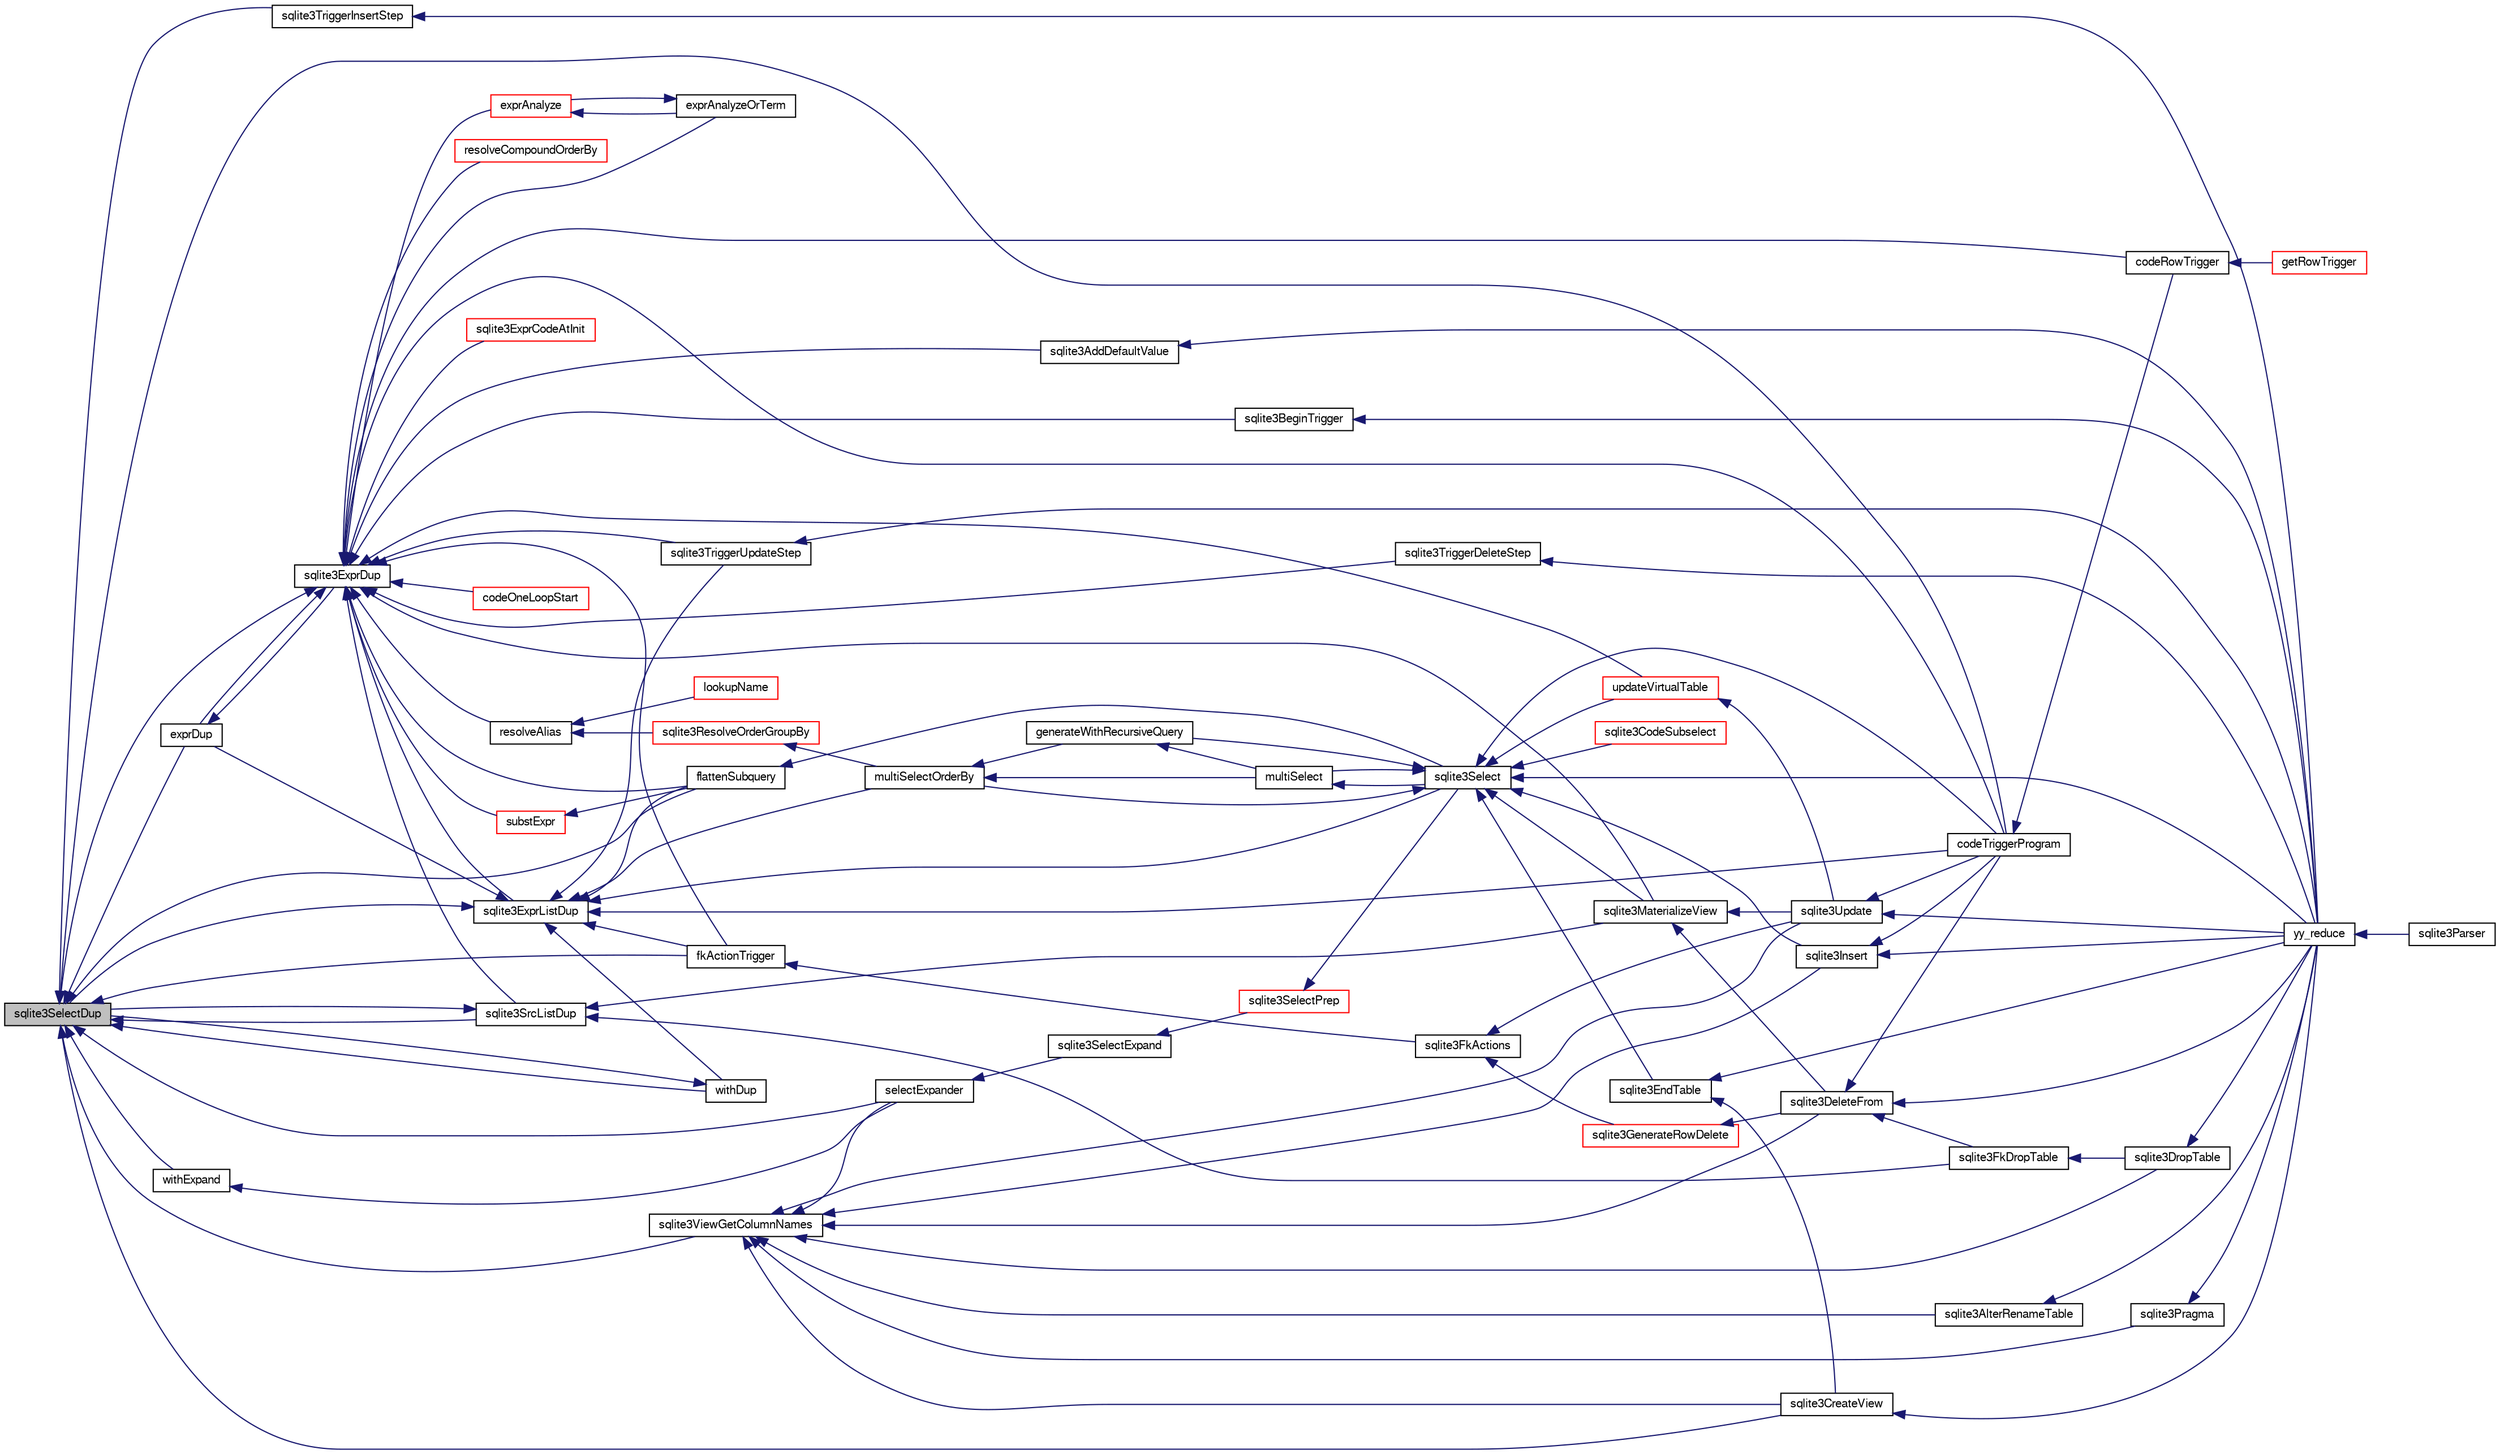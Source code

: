 digraph "sqlite3SelectDup"
{
  edge [fontname="FreeSans",fontsize="10",labelfontname="FreeSans",labelfontsize="10"];
  node [fontname="FreeSans",fontsize="10",shape=record];
  rankdir="LR";
  Node697387 [label="sqlite3SelectDup",height=0.2,width=0.4,color="black", fillcolor="grey75", style="filled", fontcolor="black"];
  Node697387 -> Node697388 [dir="back",color="midnightblue",fontsize="10",style="solid",fontname="FreeSans"];
  Node697388 [label="exprDup",height=0.2,width=0.4,color="black", fillcolor="white", style="filled",URL="$sqlite3_8c.html#a89f473c64253ae0a76749f543466a05a"];
  Node697388 -> Node697389 [dir="back",color="midnightblue",fontsize="10",style="solid",fontname="FreeSans"];
  Node697389 [label="sqlite3ExprDup",height=0.2,width=0.4,color="black", fillcolor="white", style="filled",URL="$sqlite3_8c.html#a509095508224c9f99698d86205234209"];
  Node697389 -> Node697390 [dir="back",color="midnightblue",fontsize="10",style="solid",fontname="FreeSans"];
  Node697390 [label="resolveAlias",height=0.2,width=0.4,color="black", fillcolor="white", style="filled",URL="$sqlite3_8c.html#af5aa683bef5c0eff80a792aa8a968167"];
  Node697390 -> Node697391 [dir="back",color="midnightblue",fontsize="10",style="solid",fontname="FreeSans"];
  Node697391 [label="lookupName",height=0.2,width=0.4,color="red", fillcolor="white", style="filled",URL="$sqlite3_8c.html#a9ee032f52b5e8bb82a72b574af904999"];
  Node697390 -> Node697477 [dir="back",color="midnightblue",fontsize="10",style="solid",fontname="FreeSans"];
  Node697477 [label="sqlite3ResolveOrderGroupBy",height=0.2,width=0.4,color="red", fillcolor="white", style="filled",URL="$sqlite3_8c.html#a2a1f1cd476b6007d2b2b0a9160dfb1eb"];
  Node697477 -> Node697456 [dir="back",color="midnightblue",fontsize="10",style="solid",fontname="FreeSans"];
  Node697456 [label="multiSelectOrderBy",height=0.2,width=0.4,color="black", fillcolor="white", style="filled",URL="$sqlite3_8c.html#afcdb8488c6f4dfdadaf9f04bca35b808"];
  Node697456 -> Node697454 [dir="back",color="midnightblue",fontsize="10",style="solid",fontname="FreeSans"];
  Node697454 [label="generateWithRecursiveQuery",height=0.2,width=0.4,color="black", fillcolor="white", style="filled",URL="$sqlite3_8c.html#ade2c3663fa9c3b9676507984b9483942"];
  Node697454 -> Node697455 [dir="back",color="midnightblue",fontsize="10",style="solid",fontname="FreeSans"];
  Node697455 [label="multiSelect",height=0.2,width=0.4,color="black", fillcolor="white", style="filled",URL="$sqlite3_8c.html#a6456c61f3d9b2389738753cedfa24fa7"];
  Node697455 -> Node697423 [dir="back",color="midnightblue",fontsize="10",style="solid",fontname="FreeSans"];
  Node697423 [label="sqlite3Select",height=0.2,width=0.4,color="black", fillcolor="white", style="filled",URL="$sqlite3_8c.html#a2465ee8c956209ba4b272477b7c21a45"];
  Node697423 -> Node697424 [dir="back",color="midnightblue",fontsize="10",style="solid",fontname="FreeSans"];
  Node697424 [label="sqlite3CodeSubselect",height=0.2,width=0.4,color="red", fillcolor="white", style="filled",URL="$sqlite3_8c.html#aa69b46d2204a1d1b110107a1be12ee0c"];
  Node697423 -> Node697400 [dir="back",color="midnightblue",fontsize="10",style="solid",fontname="FreeSans"];
  Node697400 [label="sqlite3EndTable",height=0.2,width=0.4,color="black", fillcolor="white", style="filled",URL="$sqlite3_8c.html#a7b5f2c66c0f0b6f819d970ca389768b0"];
  Node697400 -> Node697401 [dir="back",color="midnightblue",fontsize="10",style="solid",fontname="FreeSans"];
  Node697401 [label="sqlite3CreateView",height=0.2,width=0.4,color="black", fillcolor="white", style="filled",URL="$sqlite3_8c.html#a9d85cb00ff71dee5cd9a019503a6982e"];
  Node697401 -> Node697402 [dir="back",color="midnightblue",fontsize="10",style="solid",fontname="FreeSans"];
  Node697402 [label="yy_reduce",height=0.2,width=0.4,color="black", fillcolor="white", style="filled",URL="$sqlite3_8c.html#a7c419a9b25711c666a9a2449ef377f14"];
  Node697402 -> Node697403 [dir="back",color="midnightblue",fontsize="10",style="solid",fontname="FreeSans"];
  Node697403 [label="sqlite3Parser",height=0.2,width=0.4,color="black", fillcolor="white", style="filled",URL="$sqlite3_8c.html#a0327d71a5fabe0b6a343d78a2602e72a"];
  Node697400 -> Node697402 [dir="back",color="midnightblue",fontsize="10",style="solid",fontname="FreeSans"];
  Node697423 -> Node697472 [dir="back",color="midnightblue",fontsize="10",style="solid",fontname="FreeSans"];
  Node697472 [label="sqlite3MaterializeView",height=0.2,width=0.4,color="black", fillcolor="white", style="filled",URL="$sqlite3_8c.html#a4557984b0b75f998fb0c3f231c9b1def"];
  Node697472 -> Node697407 [dir="back",color="midnightblue",fontsize="10",style="solid",fontname="FreeSans"];
  Node697407 [label="sqlite3DeleteFrom",height=0.2,width=0.4,color="black", fillcolor="white", style="filled",URL="$sqlite3_8c.html#ab9b4b45349188b49eabb23f94608a091"];
  Node697407 -> Node697408 [dir="back",color="midnightblue",fontsize="10",style="solid",fontname="FreeSans"];
  Node697408 [label="sqlite3FkDropTable",height=0.2,width=0.4,color="black", fillcolor="white", style="filled",URL="$sqlite3_8c.html#a1218c6fc74e89152ceaa4760e82f5ef9"];
  Node697408 -> Node697406 [dir="back",color="midnightblue",fontsize="10",style="solid",fontname="FreeSans"];
  Node697406 [label="sqlite3DropTable",height=0.2,width=0.4,color="black", fillcolor="white", style="filled",URL="$sqlite3_8c.html#a5534f77364b5568783c0e50db3c9defb"];
  Node697406 -> Node697402 [dir="back",color="midnightblue",fontsize="10",style="solid",fontname="FreeSans"];
  Node697407 -> Node697409 [dir="back",color="midnightblue",fontsize="10",style="solid",fontname="FreeSans"];
  Node697409 [label="codeTriggerProgram",height=0.2,width=0.4,color="black", fillcolor="white", style="filled",URL="$sqlite3_8c.html#a120801f59d9281d201d2ff4b2606836e"];
  Node697409 -> Node697410 [dir="back",color="midnightblue",fontsize="10",style="solid",fontname="FreeSans"];
  Node697410 [label="codeRowTrigger",height=0.2,width=0.4,color="black", fillcolor="white", style="filled",URL="$sqlite3_8c.html#a463cea5aaaf388b560b206570a0022fc"];
  Node697410 -> Node697411 [dir="back",color="midnightblue",fontsize="10",style="solid",fontname="FreeSans"];
  Node697411 [label="getRowTrigger",height=0.2,width=0.4,color="red", fillcolor="white", style="filled",URL="$sqlite3_8c.html#a69626ef20b540d1a2b19cf56f3f45689"];
  Node697407 -> Node697402 [dir="back",color="midnightblue",fontsize="10",style="solid",fontname="FreeSans"];
  Node697472 -> Node697417 [dir="back",color="midnightblue",fontsize="10",style="solid",fontname="FreeSans"];
  Node697417 [label="sqlite3Update",height=0.2,width=0.4,color="black", fillcolor="white", style="filled",URL="$sqlite3_8c.html#ac5aa67c46e8cc8174566fabe6809fafa"];
  Node697417 -> Node697409 [dir="back",color="midnightblue",fontsize="10",style="solid",fontname="FreeSans"];
  Node697417 -> Node697402 [dir="back",color="midnightblue",fontsize="10",style="solid",fontname="FreeSans"];
  Node697423 -> Node697416 [dir="back",color="midnightblue",fontsize="10",style="solid",fontname="FreeSans"];
  Node697416 [label="sqlite3Insert",height=0.2,width=0.4,color="black", fillcolor="white", style="filled",URL="$sqlite3_8c.html#a5b17c9c2000bae6bdff8e6be48d7dc2b"];
  Node697416 -> Node697409 [dir="back",color="midnightblue",fontsize="10",style="solid",fontname="FreeSans"];
  Node697416 -> Node697402 [dir="back",color="midnightblue",fontsize="10",style="solid",fontname="FreeSans"];
  Node697423 -> Node697454 [dir="back",color="midnightblue",fontsize="10",style="solid",fontname="FreeSans"];
  Node697423 -> Node697455 [dir="back",color="midnightblue",fontsize="10",style="solid",fontname="FreeSans"];
  Node697423 -> Node697456 [dir="back",color="midnightblue",fontsize="10",style="solid",fontname="FreeSans"];
  Node697423 -> Node697409 [dir="back",color="midnightblue",fontsize="10",style="solid",fontname="FreeSans"];
  Node697423 -> Node697473 [dir="back",color="midnightblue",fontsize="10",style="solid",fontname="FreeSans"];
  Node697473 [label="updateVirtualTable",height=0.2,width=0.4,color="red", fillcolor="white", style="filled",URL="$sqlite3_8c.html#a740220531db9293c39a2cdd7da3f74e1"];
  Node697473 -> Node697417 [dir="back",color="midnightblue",fontsize="10",style="solid",fontname="FreeSans"];
  Node697423 -> Node697402 [dir="back",color="midnightblue",fontsize="10",style="solid",fontname="FreeSans"];
  Node697456 -> Node697455 [dir="back",color="midnightblue",fontsize="10",style="solid",fontname="FreeSans"];
  Node697389 -> Node697395 [dir="back",color="midnightblue",fontsize="10",style="solid",fontname="FreeSans"];
  Node697395 [label="resolveCompoundOrderBy",height=0.2,width=0.4,color="red", fillcolor="white", style="filled",URL="$sqlite3_8c.html#a462c5aa49cfd6aad6a92fa60ddefc569"];
  Node697389 -> Node697388 [dir="back",color="midnightblue",fontsize="10",style="solid",fontname="FreeSans"];
  Node697389 -> Node697478 [dir="back",color="midnightblue",fontsize="10",style="solid",fontname="FreeSans"];
  Node697478 [label="sqlite3ExprListDup",height=0.2,width=0.4,color="black", fillcolor="white", style="filled",URL="$sqlite3_8c.html#abfb0903f2fc516fcceec37b3489d528c"];
  Node697478 -> Node697388 [dir="back",color="midnightblue",fontsize="10",style="solid",fontname="FreeSans"];
  Node697478 -> Node697479 [dir="back",color="midnightblue",fontsize="10",style="solid",fontname="FreeSans"];
  Node697479 [label="withDup",height=0.2,width=0.4,color="black", fillcolor="white", style="filled",URL="$sqlite3_8c.html#a3f4d4194e35fd64b629b1533c50ffd7a"];
  Node697479 -> Node697387 [dir="back",color="midnightblue",fontsize="10",style="solid",fontname="FreeSans"];
  Node697478 -> Node697387 [dir="back",color="midnightblue",fontsize="10",style="solid",fontname="FreeSans"];
  Node697478 -> Node697480 [dir="back",color="midnightblue",fontsize="10",style="solid",fontname="FreeSans"];
  Node697480 [label="fkActionTrigger",height=0.2,width=0.4,color="black", fillcolor="white", style="filled",URL="$sqlite3_8c.html#a45d66e3277860bacad58eb6296680c8e"];
  Node697480 -> Node697413 [dir="back",color="midnightblue",fontsize="10",style="solid",fontname="FreeSans"];
  Node697413 [label="sqlite3FkActions",height=0.2,width=0.4,color="black", fillcolor="white", style="filled",URL="$sqlite3_8c.html#a39159bd1623724946c22355ba7f3ef90"];
  Node697413 -> Node697414 [dir="back",color="midnightblue",fontsize="10",style="solid",fontname="FreeSans"];
  Node697414 [label="sqlite3GenerateRowDelete",height=0.2,width=0.4,color="red", fillcolor="white", style="filled",URL="$sqlite3_8c.html#a2c76cbf3027fc18fdbb8cb4cd96b77d9"];
  Node697414 -> Node697407 [dir="back",color="midnightblue",fontsize="10",style="solid",fontname="FreeSans"];
  Node697413 -> Node697417 [dir="back",color="midnightblue",fontsize="10",style="solid",fontname="FreeSans"];
  Node697478 -> Node697456 [dir="back",color="midnightblue",fontsize="10",style="solid",fontname="FreeSans"];
  Node697478 -> Node697481 [dir="back",color="midnightblue",fontsize="10",style="solid",fontname="FreeSans"];
  Node697481 [label="flattenSubquery",height=0.2,width=0.4,color="black", fillcolor="white", style="filled",URL="$sqlite3_8c.html#aa7dcde293e634ad09c4d76c16a640491"];
  Node697481 -> Node697423 [dir="back",color="midnightblue",fontsize="10",style="solid",fontname="FreeSans"];
  Node697478 -> Node697423 [dir="back",color="midnightblue",fontsize="10",style="solid",fontname="FreeSans"];
  Node697478 -> Node697482 [dir="back",color="midnightblue",fontsize="10",style="solid",fontname="FreeSans"];
  Node697482 [label="sqlite3TriggerUpdateStep",height=0.2,width=0.4,color="black", fillcolor="white", style="filled",URL="$sqlite3_8c.html#a747552fbad2050589d779b2baee13941"];
  Node697482 -> Node697402 [dir="back",color="midnightblue",fontsize="10",style="solid",fontname="FreeSans"];
  Node697478 -> Node697409 [dir="back",color="midnightblue",fontsize="10",style="solid",fontname="FreeSans"];
  Node697389 -> Node697483 [dir="back",color="midnightblue",fontsize="10",style="solid",fontname="FreeSans"];
  Node697483 [label="sqlite3SrcListDup",height=0.2,width=0.4,color="black", fillcolor="white", style="filled",URL="$sqlite3_8c.html#a915ece76ebeede6852f63a447753ef9f"];
  Node697483 -> Node697387 [dir="back",color="midnightblue",fontsize="10",style="solid",fontname="FreeSans"];
  Node697483 -> Node697472 [dir="back",color="midnightblue",fontsize="10",style="solid",fontname="FreeSans"];
  Node697483 -> Node697408 [dir="back",color="midnightblue",fontsize="10",style="solid",fontname="FreeSans"];
  Node697389 -> Node697387 [dir="back",color="midnightblue",fontsize="10",style="solid",fontname="FreeSans"];
  Node697389 -> Node697484 [dir="back",color="midnightblue",fontsize="10",style="solid",fontname="FreeSans"];
  Node697484 [label="sqlite3ExprCodeAtInit",height=0.2,width=0.4,color="red", fillcolor="white", style="filled",URL="$sqlite3_8c.html#ac95e17399015e079099a882989e125c1"];
  Node697389 -> Node697485 [dir="back",color="midnightblue",fontsize="10",style="solid",fontname="FreeSans"];
  Node697485 [label="sqlite3AddDefaultValue",height=0.2,width=0.4,color="black", fillcolor="white", style="filled",URL="$sqlite3_8c.html#a0c9a36f669a7f33ff5e2db5d8586ef6b"];
  Node697485 -> Node697402 [dir="back",color="midnightblue",fontsize="10",style="solid",fontname="FreeSans"];
  Node697389 -> Node697472 [dir="back",color="midnightblue",fontsize="10",style="solid",fontname="FreeSans"];
  Node697389 -> Node697480 [dir="back",color="midnightblue",fontsize="10",style="solid",fontname="FreeSans"];
  Node697389 -> Node697486 [dir="back",color="midnightblue",fontsize="10",style="solid",fontname="FreeSans"];
  Node697486 [label="substExpr",height=0.2,width=0.4,color="red", fillcolor="white", style="filled",URL="$sqlite3_8c.html#a7e30cc0ad46f01288c342a4e378d9484"];
  Node697486 -> Node697481 [dir="back",color="midnightblue",fontsize="10",style="solid",fontname="FreeSans"];
  Node697389 -> Node697481 [dir="back",color="midnightblue",fontsize="10",style="solid",fontname="FreeSans"];
  Node697389 -> Node697489 [dir="back",color="midnightblue",fontsize="10",style="solid",fontname="FreeSans"];
  Node697489 [label="sqlite3BeginTrigger",height=0.2,width=0.4,color="black", fillcolor="white", style="filled",URL="$sqlite3_8c.html#ac20a731dbd52edec68a09962c7f39a4c"];
  Node697489 -> Node697402 [dir="back",color="midnightblue",fontsize="10",style="solid",fontname="FreeSans"];
  Node697389 -> Node697482 [dir="back",color="midnightblue",fontsize="10",style="solid",fontname="FreeSans"];
  Node697389 -> Node697490 [dir="back",color="midnightblue",fontsize="10",style="solid",fontname="FreeSans"];
  Node697490 [label="sqlite3TriggerDeleteStep",height=0.2,width=0.4,color="black", fillcolor="white", style="filled",URL="$sqlite3_8c.html#a7f1bcb4e2de5e641f2c286d27348f823"];
  Node697490 -> Node697402 [dir="back",color="midnightblue",fontsize="10",style="solid",fontname="FreeSans"];
  Node697389 -> Node697409 [dir="back",color="midnightblue",fontsize="10",style="solid",fontname="FreeSans"];
  Node697389 -> Node697410 [dir="back",color="midnightblue",fontsize="10",style="solid",fontname="FreeSans"];
  Node697389 -> Node697473 [dir="back",color="midnightblue",fontsize="10",style="solid",fontname="FreeSans"];
  Node697389 -> Node697469 [dir="back",color="midnightblue",fontsize="10",style="solid",fontname="FreeSans"];
  Node697469 [label="exprAnalyzeOrTerm",height=0.2,width=0.4,color="black", fillcolor="white", style="filled",URL="$sqlite3_8c.html#ab95cabd8b51cb2291b5bef0c4a3776d2"];
  Node697469 -> Node697462 [dir="back",color="midnightblue",fontsize="10",style="solid",fontname="FreeSans"];
  Node697462 [label="exprAnalyze",height=0.2,width=0.4,color="red", fillcolor="white", style="filled",URL="$sqlite3_8c.html#acb10e48c9a4184a4edd9bfd5b14ad0b7"];
  Node697462 -> Node697469 [dir="back",color="midnightblue",fontsize="10",style="solid",fontname="FreeSans"];
  Node697389 -> Node697462 [dir="back",color="midnightblue",fontsize="10",style="solid",fontname="FreeSans"];
  Node697389 -> Node697445 [dir="back",color="midnightblue",fontsize="10",style="solid",fontname="FreeSans"];
  Node697445 [label="codeOneLoopStart",height=0.2,width=0.4,color="red", fillcolor="white", style="filled",URL="$sqlite3_8c.html#aa868875120b151c169cc79139ed6e008"];
  Node697387 -> Node697479 [dir="back",color="midnightblue",fontsize="10",style="solid",fontname="FreeSans"];
  Node697387 -> Node697483 [dir="back",color="midnightblue",fontsize="10",style="solid",fontname="FreeSans"];
  Node697387 -> Node697401 [dir="back",color="midnightblue",fontsize="10",style="solid",fontname="FreeSans"];
  Node697387 -> Node697404 [dir="back",color="midnightblue",fontsize="10",style="solid",fontname="FreeSans"];
  Node697404 [label="sqlite3ViewGetColumnNames",height=0.2,width=0.4,color="black", fillcolor="white", style="filled",URL="$sqlite3_8c.html#aebc7cd8d9e2bd174ae0a60363d3f6ce8"];
  Node697404 -> Node697405 [dir="back",color="midnightblue",fontsize="10",style="solid",fontname="FreeSans"];
  Node697405 [label="sqlite3AlterRenameTable",height=0.2,width=0.4,color="black", fillcolor="white", style="filled",URL="$sqlite3_8c.html#aa5cfdb507ff74e559f2efb0318c96d2c"];
  Node697405 -> Node697402 [dir="back",color="midnightblue",fontsize="10",style="solid",fontname="FreeSans"];
  Node697404 -> Node697401 [dir="back",color="midnightblue",fontsize="10",style="solid",fontname="FreeSans"];
  Node697404 -> Node697406 [dir="back",color="midnightblue",fontsize="10",style="solid",fontname="FreeSans"];
  Node697404 -> Node697407 [dir="back",color="midnightblue",fontsize="10",style="solid",fontname="FreeSans"];
  Node697404 -> Node697416 [dir="back",color="midnightblue",fontsize="10",style="solid",fontname="FreeSans"];
  Node697404 -> Node697420 [dir="back",color="midnightblue",fontsize="10",style="solid",fontname="FreeSans"];
  Node697420 [label="sqlite3Pragma",height=0.2,width=0.4,color="black", fillcolor="white", style="filled",URL="$sqlite3_8c.html#a111391370f58f8e6a6eca51fd34d62ed"];
  Node697420 -> Node697402 [dir="back",color="midnightblue",fontsize="10",style="solid",fontname="FreeSans"];
  Node697404 -> Node697421 [dir="back",color="midnightblue",fontsize="10",style="solid",fontname="FreeSans"];
  Node697421 [label="selectExpander",height=0.2,width=0.4,color="black", fillcolor="white", style="filled",URL="$sqlite3_8c.html#abee977318fbf74531340c6e41b0ca953"];
  Node697421 -> Node697422 [dir="back",color="midnightblue",fontsize="10",style="solid",fontname="FreeSans"];
  Node697422 [label="sqlite3SelectExpand",height=0.2,width=0.4,color="black", fillcolor="white", style="filled",URL="$sqlite3_8c.html#ae55acd1d8219505e629c2148950fa3de"];
  Node697422 -> Node697398 [dir="back",color="midnightblue",fontsize="10",style="solid",fontname="FreeSans"];
  Node697398 [label="sqlite3SelectPrep",height=0.2,width=0.4,color="red", fillcolor="white", style="filled",URL="$sqlite3_8c.html#aa4385bd53c0a43dea72fbc23cc78e1c6"];
  Node697398 -> Node697423 [dir="back",color="midnightblue",fontsize="10",style="solid",fontname="FreeSans"];
  Node697404 -> Node697417 [dir="back",color="midnightblue",fontsize="10",style="solid",fontname="FreeSans"];
  Node697387 -> Node697480 [dir="back",color="midnightblue",fontsize="10",style="solid",fontname="FreeSans"];
  Node697387 -> Node697481 [dir="back",color="midnightblue",fontsize="10",style="solid",fontname="FreeSans"];
  Node697387 -> Node697491 [dir="back",color="midnightblue",fontsize="10",style="solid",fontname="FreeSans"];
  Node697491 [label="withExpand",height=0.2,width=0.4,color="black", fillcolor="white", style="filled",URL="$sqlite3_8c.html#abfe30ddf22391eeda2da9ba60c23bf0b"];
  Node697491 -> Node697421 [dir="back",color="midnightblue",fontsize="10",style="solid",fontname="FreeSans"];
  Node697387 -> Node697421 [dir="back",color="midnightblue",fontsize="10",style="solid",fontname="FreeSans"];
  Node697387 -> Node697492 [dir="back",color="midnightblue",fontsize="10",style="solid",fontname="FreeSans"];
  Node697492 [label="sqlite3TriggerInsertStep",height=0.2,width=0.4,color="black", fillcolor="white", style="filled",URL="$sqlite3_8c.html#a7204c378dad0dfefd6ab40c3d9508c64"];
  Node697492 -> Node697402 [dir="back",color="midnightblue",fontsize="10",style="solid",fontname="FreeSans"];
  Node697387 -> Node697409 [dir="back",color="midnightblue",fontsize="10",style="solid",fontname="FreeSans"];
}
